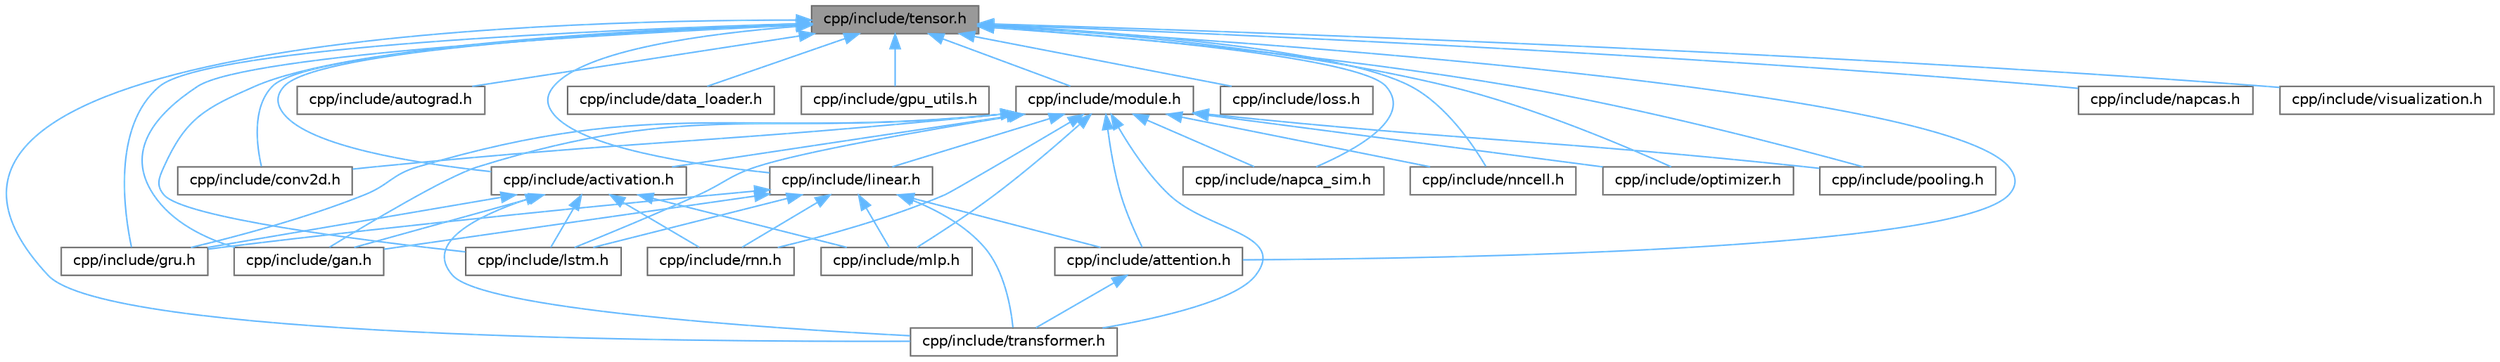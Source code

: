 digraph "cpp/include/tensor.h"
{
 // LATEX_PDF_SIZE
  bgcolor="transparent";
  edge [fontname=Helvetica,fontsize=10,labelfontname=Helvetica,labelfontsize=10];
  node [fontname=Helvetica,fontsize=10,shape=box,height=0.2,width=0.4];
  Node1 [id="Node000001",label="cpp/include/tensor.h",height=0.2,width=0.4,color="gray40", fillcolor="grey60", style="filled", fontcolor="black",tooltip=" "];
  Node1 -> Node2 [id="edge1_Node000001_Node000002",dir="back",color="steelblue1",style="solid",tooltip=" "];
  Node2 [id="Node000002",label="cpp/include/activation.h",height=0.2,width=0.4,color="grey40", fillcolor="white", style="filled",URL="$activation_8h.html",tooltip=" "];
  Node2 -> Node3 [id="edge2_Node000002_Node000003",dir="back",color="steelblue1",style="solid",tooltip=" "];
  Node3 [id="Node000003",label="cpp/include/gan.h",height=0.2,width=0.4,color="grey40", fillcolor="white", style="filled",URL="$gan_8h.html",tooltip=" "];
  Node2 -> Node4 [id="edge3_Node000002_Node000004",dir="back",color="steelblue1",style="solid",tooltip=" "];
  Node4 [id="Node000004",label="cpp/include/gru.h",height=0.2,width=0.4,color="grey40", fillcolor="white", style="filled",URL="$gru_8h.html",tooltip=" "];
  Node2 -> Node5 [id="edge4_Node000002_Node000005",dir="back",color="steelblue1",style="solid",tooltip=" "];
  Node5 [id="Node000005",label="cpp/include/lstm.h",height=0.2,width=0.4,color="grey40", fillcolor="white", style="filled",URL="$lstm_8h.html",tooltip=" "];
  Node2 -> Node6 [id="edge5_Node000002_Node000006",dir="back",color="steelblue1",style="solid",tooltip=" "];
  Node6 [id="Node000006",label="cpp/include/mlp.h",height=0.2,width=0.4,color="grey40", fillcolor="white", style="filled",URL="$mlp_8h.html",tooltip=" "];
  Node2 -> Node7 [id="edge6_Node000002_Node000007",dir="back",color="steelblue1",style="solid",tooltip=" "];
  Node7 [id="Node000007",label="cpp/include/rnn.h",height=0.2,width=0.4,color="grey40", fillcolor="white", style="filled",URL="$rnn_8h.html",tooltip=" "];
  Node2 -> Node8 [id="edge7_Node000002_Node000008",dir="back",color="steelblue1",style="solid",tooltip=" "];
  Node8 [id="Node000008",label="cpp/include/transformer.h",height=0.2,width=0.4,color="grey40", fillcolor="white", style="filled",URL="$transformer_8h.html",tooltip=" "];
  Node1 -> Node9 [id="edge8_Node000001_Node000009",dir="back",color="steelblue1",style="solid",tooltip=" "];
  Node9 [id="Node000009",label="cpp/include/attention.h",height=0.2,width=0.4,color="grey40", fillcolor="white", style="filled",URL="$attention_8h.html",tooltip=" "];
  Node9 -> Node8 [id="edge9_Node000009_Node000008",dir="back",color="steelblue1",style="solid",tooltip=" "];
  Node1 -> Node10 [id="edge10_Node000001_Node000010",dir="back",color="steelblue1",style="solid",tooltip=" "];
  Node10 [id="Node000010",label="cpp/include/autograd.h",height=0.2,width=0.4,color="grey40", fillcolor="white", style="filled",URL="$autograd_8h.html",tooltip=" "];
  Node1 -> Node11 [id="edge11_Node000001_Node000011",dir="back",color="steelblue1",style="solid",tooltip=" "];
  Node11 [id="Node000011",label="cpp/include/conv2d.h",height=0.2,width=0.4,color="grey40", fillcolor="white", style="filled",URL="$conv2d_8h.html",tooltip=" "];
  Node1 -> Node12 [id="edge12_Node000001_Node000012",dir="back",color="steelblue1",style="solid",tooltip=" "];
  Node12 [id="Node000012",label="cpp/include/data_loader.h",height=0.2,width=0.4,color="grey40", fillcolor="white", style="filled",URL="$data__loader_8h.html",tooltip=" "];
  Node1 -> Node3 [id="edge13_Node000001_Node000003",dir="back",color="steelblue1",style="solid",tooltip=" "];
  Node1 -> Node13 [id="edge14_Node000001_Node000013",dir="back",color="steelblue1",style="solid",tooltip=" "];
  Node13 [id="Node000013",label="cpp/include/gpu_utils.h",height=0.2,width=0.4,color="grey40", fillcolor="white", style="filled",URL="$gpu__utils_8h.html",tooltip=" "];
  Node1 -> Node4 [id="edge15_Node000001_Node000004",dir="back",color="steelblue1",style="solid",tooltip=" "];
  Node1 -> Node14 [id="edge16_Node000001_Node000014",dir="back",color="steelblue1",style="solid",tooltip=" "];
  Node14 [id="Node000014",label="cpp/include/linear.h",height=0.2,width=0.4,color="grey40", fillcolor="white", style="filled",URL="$linear_8h.html",tooltip=" "];
  Node14 -> Node9 [id="edge17_Node000014_Node000009",dir="back",color="steelblue1",style="solid",tooltip=" "];
  Node14 -> Node3 [id="edge18_Node000014_Node000003",dir="back",color="steelblue1",style="solid",tooltip=" "];
  Node14 -> Node4 [id="edge19_Node000014_Node000004",dir="back",color="steelblue1",style="solid",tooltip=" "];
  Node14 -> Node5 [id="edge20_Node000014_Node000005",dir="back",color="steelblue1",style="solid",tooltip=" "];
  Node14 -> Node6 [id="edge21_Node000014_Node000006",dir="back",color="steelblue1",style="solid",tooltip=" "];
  Node14 -> Node7 [id="edge22_Node000014_Node000007",dir="back",color="steelblue1",style="solid",tooltip=" "];
  Node14 -> Node8 [id="edge23_Node000014_Node000008",dir="back",color="steelblue1",style="solid",tooltip=" "];
  Node1 -> Node15 [id="edge24_Node000001_Node000015",dir="back",color="steelblue1",style="solid",tooltip=" "];
  Node15 [id="Node000015",label="cpp/include/loss.h",height=0.2,width=0.4,color="grey40", fillcolor="white", style="filled",URL="$loss_8h.html",tooltip=" "];
  Node1 -> Node5 [id="edge25_Node000001_Node000005",dir="back",color="steelblue1",style="solid",tooltip=" "];
  Node1 -> Node16 [id="edge26_Node000001_Node000016",dir="back",color="steelblue1",style="solid",tooltip=" "];
  Node16 [id="Node000016",label="cpp/include/module.h",height=0.2,width=0.4,color="grey40", fillcolor="white", style="filled",URL="$module_8h.html",tooltip=" "];
  Node16 -> Node2 [id="edge27_Node000016_Node000002",dir="back",color="steelblue1",style="solid",tooltip=" "];
  Node16 -> Node9 [id="edge28_Node000016_Node000009",dir="back",color="steelblue1",style="solid",tooltip=" "];
  Node16 -> Node11 [id="edge29_Node000016_Node000011",dir="back",color="steelblue1",style="solid",tooltip=" "];
  Node16 -> Node3 [id="edge30_Node000016_Node000003",dir="back",color="steelblue1",style="solid",tooltip=" "];
  Node16 -> Node4 [id="edge31_Node000016_Node000004",dir="back",color="steelblue1",style="solid",tooltip=" "];
  Node16 -> Node14 [id="edge32_Node000016_Node000014",dir="back",color="steelblue1",style="solid",tooltip=" "];
  Node16 -> Node5 [id="edge33_Node000016_Node000005",dir="back",color="steelblue1",style="solid",tooltip=" "];
  Node16 -> Node6 [id="edge34_Node000016_Node000006",dir="back",color="steelblue1",style="solid",tooltip=" "];
  Node16 -> Node17 [id="edge35_Node000016_Node000017",dir="back",color="steelblue1",style="solid",tooltip=" "];
  Node17 [id="Node000017",label="cpp/include/napca_sim.h",height=0.2,width=0.4,color="grey40", fillcolor="white", style="filled",URL="$napca__sim_8h.html",tooltip=" "];
  Node16 -> Node18 [id="edge36_Node000016_Node000018",dir="back",color="steelblue1",style="solid",tooltip=" "];
  Node18 [id="Node000018",label="cpp/include/nncell.h",height=0.2,width=0.4,color="grey40", fillcolor="white", style="filled",URL="$nncell_8h.html",tooltip=" "];
  Node16 -> Node19 [id="edge37_Node000016_Node000019",dir="back",color="steelblue1",style="solid",tooltip=" "];
  Node19 [id="Node000019",label="cpp/include/optimizer.h",height=0.2,width=0.4,color="grey40", fillcolor="white", style="filled",URL="$optimizer_8h.html",tooltip=" "];
  Node16 -> Node20 [id="edge38_Node000016_Node000020",dir="back",color="steelblue1",style="solid",tooltip=" "];
  Node20 [id="Node000020",label="cpp/include/pooling.h",height=0.2,width=0.4,color="grey40", fillcolor="white", style="filled",URL="$pooling_8h.html",tooltip=" "];
  Node16 -> Node7 [id="edge39_Node000016_Node000007",dir="back",color="steelblue1",style="solid",tooltip=" "];
  Node16 -> Node8 [id="edge40_Node000016_Node000008",dir="back",color="steelblue1",style="solid",tooltip=" "];
  Node1 -> Node17 [id="edge41_Node000001_Node000017",dir="back",color="steelblue1",style="solid",tooltip=" "];
  Node1 -> Node21 [id="edge42_Node000001_Node000021",dir="back",color="steelblue1",style="solid",tooltip=" "];
  Node21 [id="Node000021",label="cpp/include/napcas.h",height=0.2,width=0.4,color="grey40", fillcolor="white", style="filled",URL="$napcas_8h.html",tooltip=" "];
  Node1 -> Node18 [id="edge43_Node000001_Node000018",dir="back",color="steelblue1",style="solid",tooltip=" "];
  Node1 -> Node19 [id="edge44_Node000001_Node000019",dir="back",color="steelblue1",style="solid",tooltip=" "];
  Node1 -> Node20 [id="edge45_Node000001_Node000020",dir="back",color="steelblue1",style="solid",tooltip=" "];
  Node1 -> Node8 [id="edge46_Node000001_Node000008",dir="back",color="steelblue1",style="solid",tooltip=" "];
  Node1 -> Node22 [id="edge47_Node000001_Node000022",dir="back",color="steelblue1",style="solid",tooltip=" "];
  Node22 [id="Node000022",label="cpp/include/visualization.h",height=0.2,width=0.4,color="grey40", fillcolor="white", style="filled",URL="$visualization_8h.html",tooltip=" "];
}

